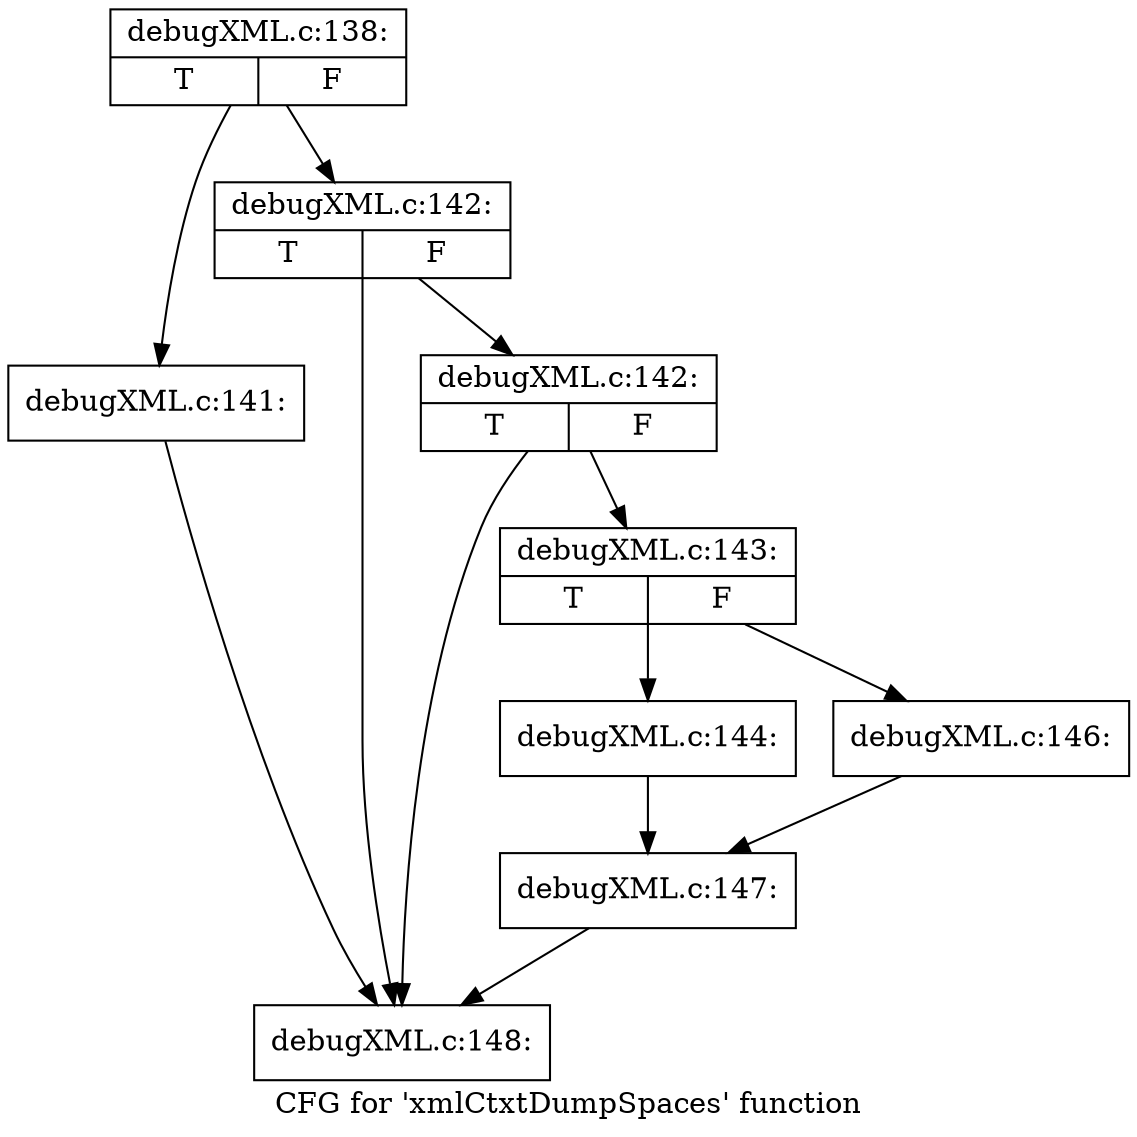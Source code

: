 digraph "CFG for 'xmlCtxtDumpSpaces' function" {
	label="CFG for 'xmlCtxtDumpSpaces' function";

	Node0x4aa1890 [shape=record,label="{debugXML.c:138:|{<s0>T|<s1>F}}"];
	Node0x4aa1890 -> Node0x4920720;
	Node0x4aa1890 -> Node0x4920770;
	Node0x4920720 [shape=record,label="{debugXML.c:141:}"];
	Node0x4920720 -> Node0x4a88740;
	Node0x4920770 [shape=record,label="{debugXML.c:142:|{<s0>T|<s1>F}}"];
	Node0x4920770 -> Node0x4a88790;
	Node0x4920770 -> Node0x4a88740;
	Node0x4a88790 [shape=record,label="{debugXML.c:142:|{<s0>T|<s1>F}}"];
	Node0x4a88790 -> Node0x4a886f0;
	Node0x4a88790 -> Node0x4a88740;
	Node0x4a886f0 [shape=record,label="{debugXML.c:143:|{<s0>T|<s1>F}}"];
	Node0x4a886f0 -> Node0x4aa1350;
	Node0x4a886f0 -> Node0x4aa13f0;
	Node0x4aa1350 [shape=record,label="{debugXML.c:144:}"];
	Node0x4aa1350 -> Node0x4aa13a0;
	Node0x4aa13f0 [shape=record,label="{debugXML.c:146:}"];
	Node0x4aa13f0 -> Node0x4aa13a0;
	Node0x4aa13a0 [shape=record,label="{debugXML.c:147:}"];
	Node0x4aa13a0 -> Node0x4a88740;
	Node0x4a88740 [shape=record,label="{debugXML.c:148:}"];
}
